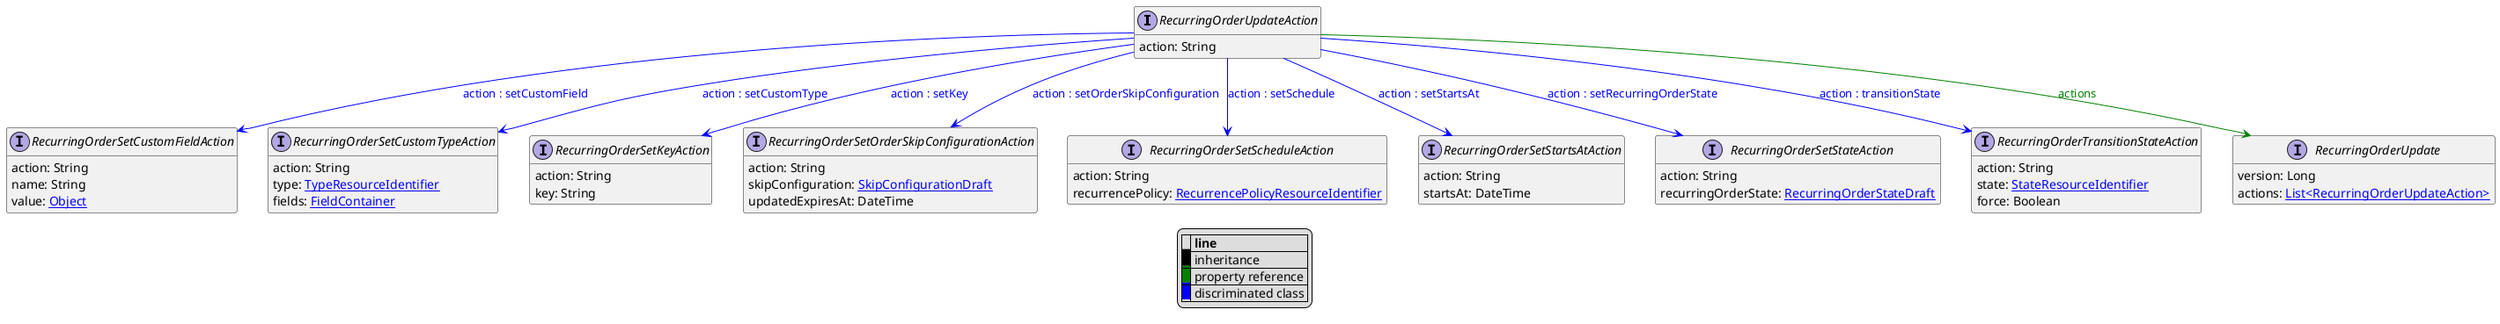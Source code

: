 @startuml

hide empty fields
hide empty methods
legend
|= |= line |
|<back:black>   </back>| inheritance |
|<back:green>   </back>| property reference |
|<back:blue>   </back>| discriminated class |
endlegend
interface RecurringOrderUpdateAction [[RecurringOrderUpdateAction.svg]]  {
    action: String
}


interface RecurringOrderSetCustomFieldAction [[RecurringOrderSetCustomFieldAction.svg]]  {
    action: String
    name: String
    value: [[Object.svg Object]]
}
interface RecurringOrderSetCustomTypeAction [[RecurringOrderSetCustomTypeAction.svg]]  {
    action: String
    type: [[TypeResourceIdentifier.svg TypeResourceIdentifier]]
    fields: [[FieldContainer.svg FieldContainer]]
}
interface RecurringOrderSetKeyAction [[RecurringOrderSetKeyAction.svg]]  {
    action: String
    key: String
}
interface RecurringOrderSetOrderSkipConfigurationAction [[RecurringOrderSetOrderSkipConfigurationAction.svg]]  {
    action: String
    skipConfiguration: [[SkipConfigurationDraft.svg SkipConfigurationDraft]]
    updatedExpiresAt: DateTime
}
interface RecurringOrderSetScheduleAction [[RecurringOrderSetScheduleAction.svg]]  {
    action: String
    recurrencePolicy: [[RecurrencePolicyResourceIdentifier.svg RecurrencePolicyResourceIdentifier]]
}
interface RecurringOrderSetStartsAtAction [[RecurringOrderSetStartsAtAction.svg]]  {
    action: String
    startsAt: DateTime
}
interface RecurringOrderSetStateAction [[RecurringOrderSetStateAction.svg]]  {
    action: String
    recurringOrderState: [[RecurringOrderStateDraft.svg RecurringOrderStateDraft]]
}
interface RecurringOrderTransitionStateAction [[RecurringOrderTransitionStateAction.svg]]  {
    action: String
    state: [[StateResourceIdentifier.svg StateResourceIdentifier]]
    force: Boolean
}
interface RecurringOrderUpdate [[RecurringOrderUpdate.svg]]  {
    version: Long
    actions: [[RecurringOrderUpdateAction.svg List<RecurringOrderUpdateAction>]]
}
RecurringOrderUpdateAction --> RecurringOrderSetCustomFieldAction #blue;text:blue : "action : setCustomField"
RecurringOrderUpdateAction --> RecurringOrderSetCustomTypeAction #blue;text:blue : "action : setCustomType"
RecurringOrderUpdateAction --> RecurringOrderSetKeyAction #blue;text:blue : "action : setKey"
RecurringOrderUpdateAction --> RecurringOrderSetOrderSkipConfigurationAction #blue;text:blue : "action : setOrderSkipConfiguration"
RecurringOrderUpdateAction --> RecurringOrderSetScheduleAction #blue;text:blue : "action : setSchedule"
RecurringOrderUpdateAction --> RecurringOrderSetStartsAtAction #blue;text:blue : "action : setStartsAt"
RecurringOrderUpdateAction --> RecurringOrderSetStateAction #blue;text:blue : "action : setRecurringOrderState"
RecurringOrderUpdateAction --> RecurringOrderTransitionStateAction #blue;text:blue : "action : transitionState"
RecurringOrderUpdateAction --> RecurringOrderUpdate #green;text:green : "actions"
@enduml
